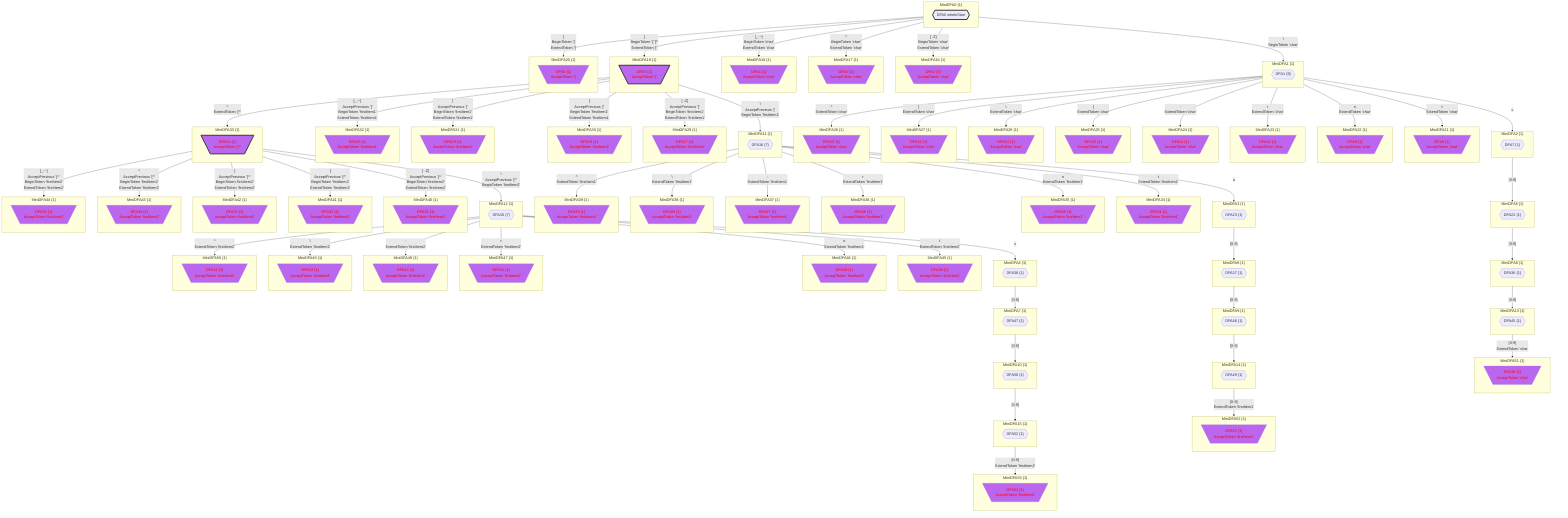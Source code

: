 flowchart
classDef c0001 color:#FF0000;
classDef c0010 stroke-dasharray: 10 10;
classDef c0011 stroke-dasharray: 10 10,color:#FF0000;
classDef c0100 fill:#BB66EE;
classDef c0101 fill:#BB66EE,color:#FF0000;
classDef c0110 fill:#BB66EE,stroke-dasharray: 10 10;
classDef c0111 fill:#BB66EE,stroke-dasharray: 10 10,color:#FF0000;
classDef c1000 stroke:#333,stroke-width:4px;
classDef c1001 stroke:#333,stroke-width:4px,color:#FF0000;
classDef c1010 stroke:#333,stroke-width:4px,stroke-dasharray: 10 10;
classDef c1011 stroke:#333,stroke-width:4px,stroke-dasharray: 10 10,color:#FF0000;
classDef c1100 stroke:#333,stroke-width:4px,fill:#BB66EE;
classDef c1101 stroke:#333,stroke-width:4px,fill:#BB66EE,color:#FF0000;
classDef c1110 stroke:#333,stroke-width:4px,fill:#BB66EE,stroke-dasharray: 10 10;
classDef c1111 stroke:#333,stroke-width:4px,fill:#BB66EE,stroke-dasharray: 10 10,color:#FF0000;
subgraph MiniDFA0_-1598698416["MiniDFA0 {1}"]
DFA0_178694530_0{{"DFA0 wholeStart"}}
class DFA0_178694530_0 c1000;
end
class MiniDFA0_-1598698416 c1000;
subgraph MiniDFA1_1709522984["MiniDFA1 {1}"]
DFA1_-772889398_1{{"DFA1 {9}"}}
end
subgraph MiniDFA16_829239316["MiniDFA16 {1}"]
DFA2_-183236595_2[\"DFA2 {1}
AcceptToken 'char'"/]
class DFA2_-183236595_2 c0101;
end
class MiniDFA16_829239316 c0101;
subgraph MiniDFA17_-1540748001["MiniDFA17 {1}"]
DFA3_987753403_3[\"DFA3 {1}
AcceptToken 'char'"/]
class DFA3_987753403_3 c0101;
end
class MiniDFA17_-1540748001 c0101;
subgraph MiniDFA18_-829650891["MiniDFA18 {1}"]
DFA4_-678760965_4[\"DFA4 {1}
AcceptToken 'char'"/]
class DFA4_-678760965_4 c0101;
end
class MiniDFA18_-829650891 c0101;
subgraph MiniDFA19_1895575115["MiniDFA19 {1}"]
DFA5_-55324813_5[\"DFA5 {2}
AcceptToken '['"/]
class DFA5_-55324813_5 c1101;
end
class MiniDFA19_1895575115 c1101;
subgraph MiniDFA20_1347270970["MiniDFA20 {1}"]
DFA6_1405897005_6[\"DFA6 {1}
AcceptToken ']'"/]
class DFA6_1405897005_6 c0101;
end
class MiniDFA20_1347270970 c0101;
subgraph MiniDFA2_-1485731032["MiniDFA2 {1}"]
DFA7_-526014914_7{{"DFA7 {1}"}}
end
subgraph MiniDFA21_718644212["MiniDFA21 {1}"]
DFA8_-77729058_8[\"DFA8 {1}
AcceptToken 'char'"/]
class DFA8_-77729058_8 c0101;
end
class MiniDFA21_718644212 c0101;
subgraph MiniDFA22_-300477139["MiniDFA22 {1}"]
DFA9_-1969299243_9[\"DFA9 {1}
AcceptToken 'char'"/]
class DFA9_-1969299243_9 c0101;
end
class MiniDFA22_-300477139 c0101;
subgraph MiniDFA23_-1898055659["MiniDFA23 {1}"]
DFA10_1210241937_10[\"DFA10 {1}
AcceptToken 'char'"/]
class DFA10_1210241937_10 c0101;
end
class MiniDFA23_-1898055659 c0101;
subgraph MiniDFA24_-740909074["MiniDFA24 {1}"]
DFA11_757152697_11[\"DFA11 {1}
AcceptToken 'char'"/]
class DFA11_757152697_11 c0101;
end
class MiniDFA24_-740909074 c0101;
subgraph MiniDFA25_1913534607["MiniDFA25 {1}"]
DFA12_-598210763_12[\"DFA12 {1}
AcceptToken 'char'"/]
class DFA12_-598210763_12 c0101;
end
class MiniDFA25_1913534607 c0101;
subgraph MiniDFA26_811121392["MiniDFA26 {1}"]
DFA13_288695511_13[\"DFA13 {1}
AcceptToken 'char'"/]
class DFA13_288695511_13 c0101;
end
class MiniDFA26_811121392 c0101;
subgraph MiniDFA27_-1358571324["MiniDFA27 {1}"]
DFA14_1527739253_14[\"DFA14 {1}
AcceptToken 'char'"/]
class DFA14_1527739253_14 c0101;
end
class MiniDFA27_-1358571324 c0101;
subgraph MiniDFA28_1846829681["MiniDFA28 {1}"]
DFA15_690638386_15[\"DFA15 {1}
AcceptToken 'char'"/]
class DFA15_690638386_15 c0101;
end
class MiniDFA28_1846829681 c0101;
subgraph MiniDFA11_157963389["MiniDFA11 {1}"]
DFA16_695270034_16{{"DFA16 {7}"}}
end
subgraph MiniDFA29_882298322["MiniDFA29 {1}"]
DFA17_-1125009235_17[\"DFA17 {1}
AcceptToken 'firstItem1'"/]
class DFA17_-1125009235_17 c0101;
end
class MiniDFA29_882298322 c0101;
subgraph MiniDFA30_-631267067["MiniDFA30 {1}"]
DFA18_-1824766574_18[\"DFA18 {1}
AcceptToken 'firstItem1'"/]
class DFA18_-1824766574_18 c0101;
end
class MiniDFA30_-631267067 c0101;
subgraph MiniDFA31_1944258923["MiniDFA31 {1}"]
DFA19_-346729537_19[\"DFA19 {1}
AcceptToken 'firstItem1'"/]
class DFA19_-346729537_19 c0101;
end
class MiniDFA31_1944258923 c0101;
subgraph MiniDFA32_-1267335330["MiniDFA32 {1}"]
DFA20_832646392_20[\"DFA20 {1}
AcceptToken 'firstItem1'"/]
class DFA20_832646392_20 c0101;
end
class MiniDFA32_-1267335330 c0101;
subgraph MiniDFA33_1084664971["MiniDFA33 {1}"]
DFA21_348735340_21[\"DFA21 {1}
AcceptToken '[^'"/]
class DFA21_348735340_21 c1101;
end
class MiniDFA33_1084664971 c1101;
subgraph MiniDFA5_-1501076448["MiniDFA5 {1}"]
DFA22_1623355910_22{{"DFA22 {1}"}}
end
subgraph MiniDFA3_260574151["MiniDFA3 {1}"]
DFA23_-966956886_23{{"DFA23 {1}"}}
end
subgraph MiniDFA34_-202900956["MiniDFA34 {1}"]
DFA24_-1306082567_24[\"DFA24 {1}
AcceptToken 'firstItem1'"/]
class DFA24_-1306082567_24 c0101;
end
class MiniDFA34_-202900956 c0101;
subgraph MiniDFA35_-1716582198["MiniDFA35 {1}"]
DFA25_-1931548102_25[\"DFA25 {1}
AcceptToken 'firstItem1'"/]
class DFA25_-1931548102_25 c0101;
end
class MiniDFA35_-1716582198 c0101;
subgraph MiniDFA36_1637916823["MiniDFA36 {1}"]
DFA26_481872213_26[\"DFA26 {1}
AcceptToken 'firstItem1'"/]
class DFA26_481872213_26 c0101;
end
class MiniDFA36_1637916823 c0101;
subgraph MiniDFA37_1076040990["MiniDFA37 {1}"]
DFA27_-113939776_27[\"DFA27 {1}
AcceptToken 'firstItem1'"/]
class DFA27_-113939776_27 c0101;
end
class MiniDFA37_1076040990 c0101;
subgraph MiniDFA38_971114975["MiniDFA38 {1}"]
DFA28_1197184386_28[\"DFA28 {1}
AcceptToken 'firstItem1'"/]
class DFA28_1197184386_28 c0101;
end
class MiniDFA38_971114975 c0101;
subgraph MiniDFA39_1928364039["MiniDFA39 {1}"]
DFA29_1158683928_29[\"DFA29 {1}
AcceptToken 'firstItem1'"/]
class DFA29_1158683928_29 c0101;
end
class MiniDFA39_1928364039 c0101;
subgraph MiniDFA12_882784311["MiniDFA12 {1}"]
DFA30_1122838131_30{{"DFA30 {7}"}}
end
subgraph MiniDFA40_983298140["MiniDFA40 {1}"]
DFA31_-380737881_31[\"DFA31 {1}
AcceptToken 'firstItem2'"/]
class DFA31_-380737881_31 c0101;
end
class MiniDFA40_983298140 c0101;
subgraph MiniDFA41_-148878662["MiniDFA41 {1}"]
DFA32_1297990935_32[\"DFA32 {1}
AcceptToken 'firstItem2'"/]
class DFA32_1297990935_32 c0101;
end
class MiniDFA41_-148878662 c0101;
subgraph MiniDFA42_1774635322["MiniDFA42 {1}"]
DFA33_314935890_33[\"DFA33 {1}
AcceptToken 'firstItem2'"/]
class DFA33_314935890_33 c0101;
end
class MiniDFA42_1774635322 c0101;
subgraph MiniDFA43_-888236193["MiniDFA43 {1}"]
DFA34_656572424_34[\"DFA34 {1}
AcceptToken 'firstItem2'"/]
class DFA34_656572424_34 c0101;
end
class MiniDFA43_-888236193 c0101;
subgraph MiniDFA44_1153357833["MiniDFA44 {1}"]
DFA35_-1581529229_35[\"DFA35 {1}
AcceptToken 'firstItem2'"/]
class DFA35_-1581529229_35 c0101;
end
class MiniDFA44_1153357833 c0101;
subgraph MiniDFA8_1052350996["MiniDFA8 {1}"]
DFA36_88598524_36{{"DFA36 {1}"}}
end
subgraph MiniDFA6_-745590573["MiniDFA6 {1}"]
DFA37_-697564398_37{{"DFA37 {1}"}}
end
subgraph MiniDFA4_-936000833["MiniDFA4 {1}"]
DFA38_1602077691_38{{"DFA38 {1}"}}
end
subgraph MiniDFA45_1814777571["MiniDFA45 {1}"]
DFA39_-1400035845_39[\"DFA39 {1}
AcceptToken 'firstItem2'"/]
class DFA39_-1400035845_39 c0101;
end
class MiniDFA45_1814777571 c0101;
subgraph MiniDFA46_-326717903["MiniDFA46 {1}"]
DFA40_-309823494_40[\"DFA40 {1}
AcceptToken 'firstItem2'"/]
class DFA40_-309823494_40 c0101;
end
class MiniDFA46_-326717903 c0101;
subgraph MiniDFA47_2112305326["MiniDFA47 {1}"]
DFA41_-1920122602_41[\"DFA41 {1}
AcceptToken 'firstItem2'"/]
class DFA41_-1920122602_41 c0101;
end
class MiniDFA47_2112305326 c0101;
subgraph MiniDFA48_-1089194710["MiniDFA48 {1}"]
DFA42_-367677254_42[\"DFA42 {1}
AcceptToken 'firstItem2'"/]
class DFA42_-367677254_42 c0101;
end
class MiniDFA48_-1089194710 c0101;
subgraph MiniDFA49_-1659177635["MiniDFA49 {1}"]
DFA43_-24807432_43[\"DFA43 {1}
AcceptToken 'firstItem2'"/]
class DFA43_-24807432_43 c0101;
end
class MiniDFA49_-1659177635 c0101;
subgraph MiniDFA50_234026938["MiniDFA50 {1}"]
DFA44_533188336_44[\"DFA44 {1}
AcceptToken 'firstItem2'"/]
class DFA44_533188336_44 c0101;
end
class MiniDFA50_234026938 c0101;
subgraph MiniDFA13_-805951098["MiniDFA13 {1}"]
DFA45_-1262852157_45{{"DFA45 {1}"}}
end
subgraph MiniDFA9_1129701067["MiniDFA9 {1}"]
DFA46_-428432942_46{{"DFA46 {1}"}}
end
subgraph MiniDFA7_1669435006["MiniDFA7 {1}"]
DFA47_-1789142534_47{{"DFA47 {1}"}}
end
subgraph MiniDFA51_1316239270["MiniDFA51 {1}"]
DFA48_334064317_48[\"DFA48 {1}
AcceptToken 'char'"/]
class DFA48_334064317_48 c0101;
end
class MiniDFA51_1316239270 c0101;
subgraph MiniDFA14_945990719["MiniDFA14 {1}"]
DFA49_-2137454313_49{{"DFA49 {1}"}}
end
subgraph MiniDFA10_-876014922["MiniDFA10 {1}"]
DFA50_1290846263_50{{"DFA50 {1}"}}
end
subgraph MiniDFA52_-248145067["MiniDFA52 {1}"]
DFA51_-851077430_51[\"DFA51 {1}
AcceptToken 'firstItem1'"/]
class DFA51_-851077430_51 c0101;
end
class MiniDFA52_-248145067 c0101;
subgraph MiniDFA15_-153120073["MiniDFA15 {1}"]
DFA52_-1969594929_52{{"DFA52 {1}"}}
end
subgraph MiniDFA53_-2043493099["MiniDFA53 {1}"]
DFA53_1051069287_53[\"DFA53 {1}
AcceptToken 'firstItem2'"/]
class DFA53_1051069287_53 c0101;
end
class MiniDFA53_-2043493099 c0101;
MiniDFA0_-1598698416 -->|"#92;
BeginToken 'char'"|MiniDFA1_1709522984
MiniDFA0_-1598698416 -->|"[#32;-Z]
BeginToken 'char'
ExtendToken 'char'"|MiniDFA16_829239316
MiniDFA0_-1598698416 -->|"^
BeginToken 'char'
ExtendToken 'char'"|MiniDFA17_-1540748001
MiniDFA0_-1598698416 -->|"[_-~]
BeginToken 'char'
ExtendToken 'char'"|MiniDFA18_-829650891
MiniDFA0_-1598698416 -->|"[
BeginToken '[''[^'
ExtendToken '['"|MiniDFA19_1895575115
MiniDFA0_-1598698416 -->|"]
BeginToken ']'
ExtendToken ']'"|MiniDFA20_1347270970
MiniDFA1_1709522984 -->|"u"|MiniDFA2_-1485731032
MiniDFA1_1709522984 -->|"t
ExtendToken 'char'"|MiniDFA21_718644212
MiniDFA1_1709522984 -->|"n
ExtendToken 'char'"|MiniDFA22_-300477139
MiniDFA1_1709522984 -->|"r
ExtendToken 'char'"|MiniDFA23_-1898055659
MiniDFA1_1709522984 -->|"-
ExtendToken 'char'"|MiniDFA24_-740909074
MiniDFA1_1709522984 -->|"[
ExtendToken 'char'"|MiniDFA25_1913534607
MiniDFA1_1709522984 -->|"#92;
ExtendToken 'char'"|MiniDFA26_811121392
MiniDFA1_1709522984 -->|"]
ExtendToken 'char'"|MiniDFA27_-1358571324
MiniDFA1_1709522984 -->|"^
ExtendToken 'char'"|MiniDFA28_1846829681
MiniDFA19_1895575115 -->|"#92;
AcceptPrevious '['
BeginToken 'firstItem1'"|MiniDFA11_157963389
MiniDFA19_1895575115 -->|"[#32;-Z]
AcceptPrevious '['
BeginToken 'firstItem1'
ExtendToken 'firstItem1'"|MiniDFA29_882298322
MiniDFA19_1895575115 -->|"[
AcceptPrevious '['
BeginToken 'firstItem1'
ExtendToken 'firstItem1'"|MiniDFA30_-631267067
MiniDFA19_1895575115 -->|"]
AcceptPrevious '['
BeginToken 'firstItem1'
ExtendToken 'firstItem1'"|MiniDFA31_1944258923
MiniDFA19_1895575115 -->|"[_-~]
AcceptPrevious '['
BeginToken 'firstItem1'
ExtendToken 'firstItem1'"|MiniDFA32_-1267335330
MiniDFA19_1895575115 -->|"^
ExtendToken '[^'"|MiniDFA33_1084664971
MiniDFA2_-1485731032 -->|"[0-9]"|MiniDFA5_-1501076448
MiniDFA11_157963389 -->|"u"|MiniDFA3_260574151
MiniDFA11_157963389 -->|"t
ExtendToken 'firstItem1'"|MiniDFA34_-202900956
MiniDFA11_157963389 -->|"n
ExtendToken 'firstItem1'"|MiniDFA35_-1716582198
MiniDFA11_157963389 -->|"r
ExtendToken 'firstItem1'"|MiniDFA36_1637916823
MiniDFA11_157963389 -->|"-
ExtendToken 'firstItem1'"|MiniDFA37_1076040990
MiniDFA11_157963389 -->|"#92;
ExtendToken 'firstItem1'"|MiniDFA38_971114975
MiniDFA11_157963389 -->|"^
ExtendToken 'firstItem1'"|MiniDFA39_1928364039
MiniDFA33_1084664971 -->|"#92;
AcceptPrevious '[^'
BeginToken 'firstItem2'"|MiniDFA12_882784311
MiniDFA33_1084664971 -->|"[#32;-Z]
AcceptPrevious '[^'
BeginToken 'firstItem2'
ExtendToken 'firstItem2'"|MiniDFA40_983298140
MiniDFA33_1084664971 -->|"[
AcceptPrevious '[^'
BeginToken 'firstItem2'
ExtendToken 'firstItem2'"|MiniDFA41_-148878662
MiniDFA33_1084664971 -->|"]
AcceptPrevious '[^'
BeginToken 'firstItem2'
ExtendToken 'firstItem2'"|MiniDFA42_1774635322
MiniDFA33_1084664971 -->|"^
AcceptPrevious '[^'
BeginToken 'firstItem2'
ExtendToken 'firstItem2'"|MiniDFA43_-888236193
MiniDFA33_1084664971 -->|"[_-~]
AcceptPrevious '[^'
BeginToken 'firstItem2'
ExtendToken 'firstItem2'"|MiniDFA44_1153357833
MiniDFA5_-1501076448 -->|"[0-9]"|MiniDFA8_1052350996
MiniDFA3_260574151 -->|"[0-9]"|MiniDFA6_-745590573
MiniDFA12_882784311 -->|"u"|MiniDFA4_-936000833
MiniDFA12_882784311 -->|"t
ExtendToken 'firstItem2'"|MiniDFA45_1814777571
MiniDFA12_882784311 -->|"n
ExtendToken 'firstItem2'"|MiniDFA46_-326717903
MiniDFA12_882784311 -->|"r
ExtendToken 'firstItem2'"|MiniDFA47_2112305326
MiniDFA12_882784311 -->|"-
ExtendToken 'firstItem2'"|MiniDFA48_-1089194710
MiniDFA12_882784311 -->|"#92;
ExtendToken 'firstItem2'"|MiniDFA49_-1659177635
MiniDFA12_882784311 -->|"^
ExtendToken 'firstItem2'"|MiniDFA50_234026938
MiniDFA8_1052350996 -->|"[0-9]"|MiniDFA13_-805951098
MiniDFA6_-745590573 -->|"[0-9]"|MiniDFA9_1129701067
MiniDFA4_-936000833 -->|"[0-9]"|MiniDFA7_1669435006
MiniDFA13_-805951098 -->|"[0-9]
ExtendToken 'char'"|MiniDFA51_1316239270
MiniDFA9_1129701067 -->|"[0-9]"|MiniDFA14_945990719
MiniDFA7_1669435006 -->|"[0-9]"|MiniDFA10_-876014922
MiniDFA14_945990719 -->|"[0-9]
ExtendToken 'firstItem1'"|MiniDFA52_-248145067
MiniDFA10_-876014922 -->|"[0-9]"|MiniDFA15_-153120073
MiniDFA15_-153120073 -->|"[0-9]
ExtendToken 'firstItem2'"|MiniDFA53_-2043493099